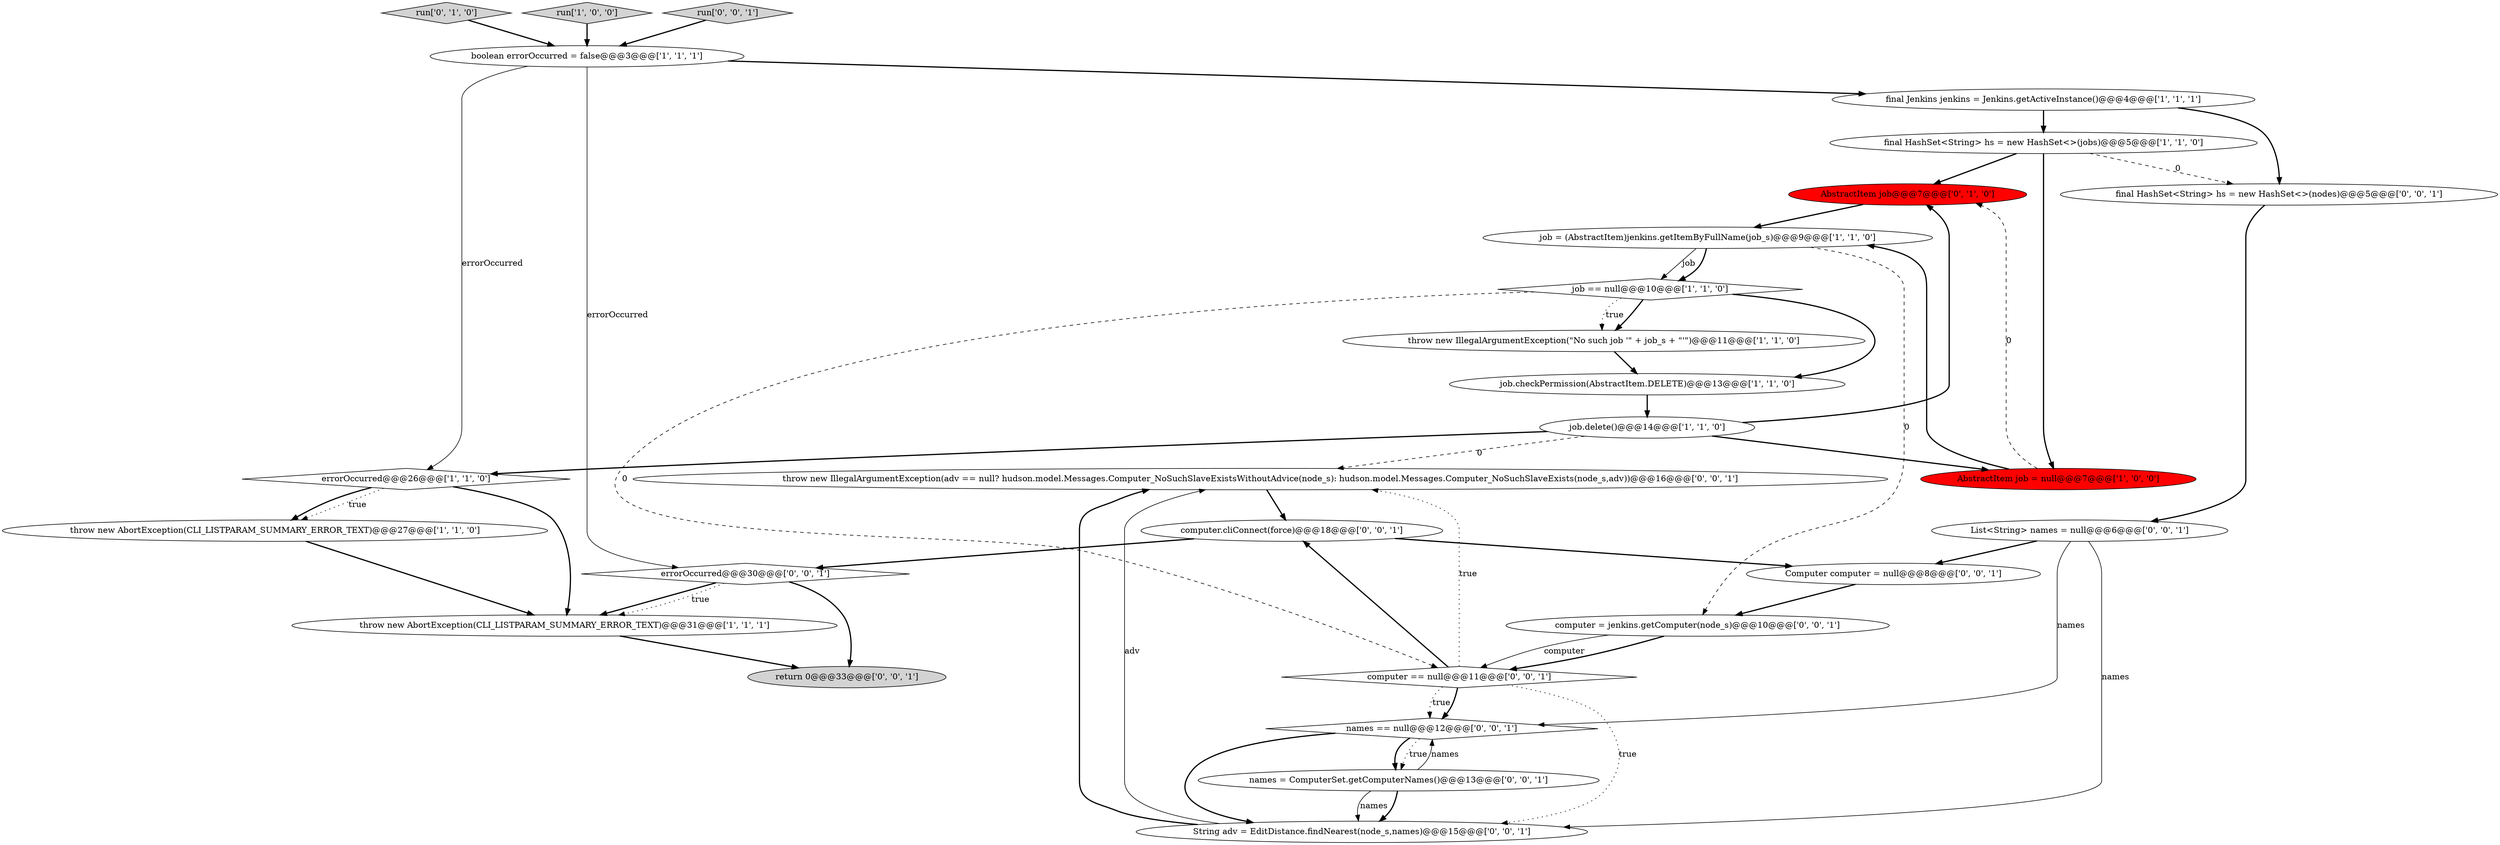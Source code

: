 digraph {
26 [style = filled, label = "throw new IllegalArgumentException(adv == null? hudson.model.Messages.Computer_NoSuchSlaveExistsWithoutAdvice(node_s): hudson.model.Messages.Computer_NoSuchSlaveExists(node_s,adv))@@@16@@@['0', '0', '1']", fillcolor = white, shape = ellipse image = "AAA0AAABBB3BBB"];
18 [style = filled, label = "Computer computer = null@@@8@@@['0', '0', '1']", fillcolor = white, shape = ellipse image = "AAA0AAABBB3BBB"];
21 [style = filled, label = "computer == null@@@11@@@['0', '0', '1']", fillcolor = white, shape = diamond image = "AAA0AAABBB3BBB"];
13 [style = filled, label = "run['0', '1', '0']", fillcolor = lightgray, shape = diamond image = "AAA0AAABBB2BBB"];
24 [style = filled, label = "List<String> names = null@@@6@@@['0', '0', '1']", fillcolor = white, shape = ellipse image = "AAA0AAABBB3BBB"];
5 [style = filled, label = "throw new AbortException(CLI_LISTPARAM_SUMMARY_ERROR_TEXT)@@@27@@@['1', '1', '0']", fillcolor = white, shape = ellipse image = "AAA0AAABBB1BBB"];
12 [style = filled, label = "job.checkPermission(AbstractItem.DELETE)@@@13@@@['1', '1', '0']", fillcolor = white, shape = ellipse image = "AAA0AAABBB1BBB"];
10 [style = filled, label = "job = (AbstractItem)jenkins.getItemByFullName(job_s)@@@9@@@['1', '1', '0']", fillcolor = white, shape = ellipse image = "AAA0AAABBB1BBB"];
11 [style = filled, label = "boolean errorOccurred = false@@@3@@@['1', '1', '1']", fillcolor = white, shape = ellipse image = "AAA0AAABBB1BBB"];
17 [style = filled, label = "names == null@@@12@@@['0', '0', '1']", fillcolor = white, shape = diamond image = "AAA0AAABBB3BBB"];
4 [style = filled, label = "run['1', '0', '0']", fillcolor = lightgray, shape = diamond image = "AAA0AAABBB1BBB"];
3 [style = filled, label = "throw new IllegalArgumentException(\"No such job '\" + job_s + \"'\")@@@11@@@['1', '1', '0']", fillcolor = white, shape = ellipse image = "AAA0AAABBB1BBB"];
15 [style = filled, label = "final HashSet<String> hs = new HashSet<>(nodes)@@@5@@@['0', '0', '1']", fillcolor = white, shape = ellipse image = "AAA0AAABBB3BBB"];
16 [style = filled, label = "computer = jenkins.getComputer(node_s)@@@10@@@['0', '0', '1']", fillcolor = white, shape = ellipse image = "AAA0AAABBB3BBB"];
27 [style = filled, label = "errorOccurred@@@30@@@['0', '0', '1']", fillcolor = white, shape = diamond image = "AAA0AAABBB3BBB"];
19 [style = filled, label = "return 0@@@33@@@['0', '0', '1']", fillcolor = lightgray, shape = ellipse image = "AAA0AAABBB3BBB"];
22 [style = filled, label = "run['0', '0', '1']", fillcolor = lightgray, shape = diamond image = "AAA0AAABBB3BBB"];
9 [style = filled, label = "final HashSet<String> hs = new HashSet<>(jobs)@@@5@@@['1', '1', '0']", fillcolor = white, shape = ellipse image = "AAA0AAABBB1BBB"];
20 [style = filled, label = "computer.cliConnect(force)@@@18@@@['0', '0', '1']", fillcolor = white, shape = ellipse image = "AAA0AAABBB3BBB"];
6 [style = filled, label = "throw new AbortException(CLI_LISTPARAM_SUMMARY_ERROR_TEXT)@@@31@@@['1', '1', '1']", fillcolor = white, shape = ellipse image = "AAA0AAABBB1BBB"];
7 [style = filled, label = "errorOccurred@@@26@@@['1', '1', '0']", fillcolor = white, shape = diamond image = "AAA0AAABBB1BBB"];
25 [style = filled, label = "names = ComputerSet.getComputerNames()@@@13@@@['0', '0', '1']", fillcolor = white, shape = ellipse image = "AAA0AAABBB3BBB"];
8 [style = filled, label = "job.delete()@@@14@@@['1', '1', '0']", fillcolor = white, shape = ellipse image = "AAA0AAABBB1BBB"];
0 [style = filled, label = "final Jenkins jenkins = Jenkins.getActiveInstance()@@@4@@@['1', '1', '1']", fillcolor = white, shape = ellipse image = "AAA0AAABBB1BBB"];
14 [style = filled, label = "AbstractItem job@@@7@@@['0', '1', '0']", fillcolor = red, shape = ellipse image = "AAA1AAABBB2BBB"];
2 [style = filled, label = "AbstractItem job = null@@@7@@@['1', '0', '0']", fillcolor = red, shape = ellipse image = "AAA1AAABBB1BBB"];
1 [style = filled, label = "job == null@@@10@@@['1', '1', '0']", fillcolor = white, shape = diamond image = "AAA0AAABBB1BBB"];
23 [style = filled, label = "String adv = EditDistance.findNearest(node_s,names)@@@15@@@['0', '0', '1']", fillcolor = white, shape = ellipse image = "AAA0AAABBB3BBB"];
10->1 [style = solid, label="job"];
17->25 [style = bold, label=""];
24->17 [style = solid, label="names"];
0->9 [style = bold, label=""];
9->2 [style = bold, label=""];
25->23 [style = bold, label=""];
1->3 [style = bold, label=""];
23->26 [style = bold, label=""];
14->10 [style = bold, label=""];
8->14 [style = bold, label=""];
21->17 [style = dotted, label="true"];
1->21 [style = dashed, label="0"];
6->19 [style = bold, label=""];
3->12 [style = bold, label=""];
2->10 [style = bold, label=""];
24->18 [style = bold, label=""];
13->11 [style = bold, label=""];
24->23 [style = solid, label="names"];
17->23 [style = bold, label=""];
0->15 [style = bold, label=""];
27->6 [style = bold, label=""];
8->7 [style = bold, label=""];
20->27 [style = bold, label=""];
11->27 [style = solid, label="errorOccurred"];
1->3 [style = dotted, label="true"];
7->5 [style = dotted, label="true"];
20->18 [style = bold, label=""];
23->26 [style = solid, label="adv"];
7->5 [style = bold, label=""];
11->0 [style = bold, label=""];
21->20 [style = bold, label=""];
17->25 [style = dotted, label="true"];
5->6 [style = bold, label=""];
21->26 [style = dotted, label="true"];
8->2 [style = bold, label=""];
2->14 [style = dashed, label="0"];
12->8 [style = bold, label=""];
16->21 [style = bold, label=""];
11->7 [style = solid, label="errorOccurred"];
15->24 [style = bold, label=""];
25->23 [style = solid, label="names"];
16->21 [style = solid, label="computer"];
7->6 [style = bold, label=""];
21->23 [style = dotted, label="true"];
9->14 [style = bold, label=""];
1->12 [style = bold, label=""];
27->19 [style = bold, label=""];
10->16 [style = dashed, label="0"];
27->6 [style = dotted, label="true"];
4->11 [style = bold, label=""];
10->1 [style = bold, label=""];
25->17 [style = solid, label="names"];
21->17 [style = bold, label=""];
22->11 [style = bold, label=""];
26->20 [style = bold, label=""];
9->15 [style = dashed, label="0"];
8->26 [style = dashed, label="0"];
18->16 [style = bold, label=""];
}
